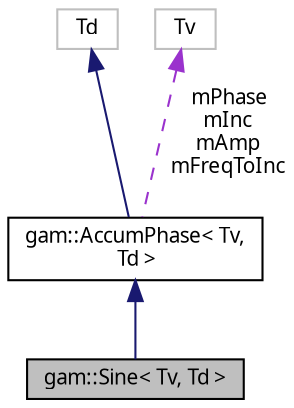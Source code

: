 digraph "gam::Sine&lt; Tv, Td &gt;"
{
 // LATEX_PDF_SIZE
  bgcolor="transparent";
  edge [fontname="FreeSans.ttf",fontsize="10",labelfontname="FreeSans.ttf",labelfontsize="10"];
  node [fontname="FreeSans.ttf",fontsize="10",shape=record];
  Node1 [label="gam::Sine\< Tv, Td \>",height=0.2,width=0.4,color="black", fillcolor="grey75", style="filled", fontcolor="black",tooltip="Computed sine wave oscillator."];
  Node2 -> Node1 [dir="back",color="midnightblue",fontsize="10",style="solid",fontname="FreeSans.ttf"];
  Node2 [label="gam::AccumPhase\< Tv,\l Td \>",height=0.2,width=0.4,color="black",URL="$classgam_1_1_accum_phase.html",tooltip="Floating-point phase accumulator with output in [-A, A)"];
  Node3 -> Node2 [dir="back",color="midnightblue",fontsize="10",style="solid",fontname="FreeSans.ttf"];
  Node3 [label="Td",height=0.2,width=0.4,color="grey75",tooltip=" "];
  Node4 -> Node2 [dir="back",color="darkorchid3",fontsize="10",style="dashed",label=" mPhase\nmInc\nmAmp\nmFreqToInc" ,fontname="FreeSans.ttf"];
  Node4 [label="Tv",height=0.2,width=0.4,color="grey75",tooltip=" "];
}
